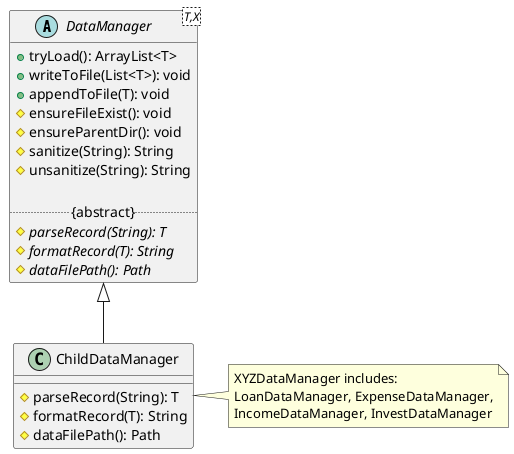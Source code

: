 @startuml
'https://plantuml.com/class-diagram

abstract class DataManager<T,X> {
+ tryLoad(): ArrayList<T>
+ writeToFile(List<T>): void
+ appendToFile(T): void
# ensureFileExist(): void
# ensureParentDir(): void
# sanitize(String): String
# unsanitize(String): String

..{abstract}..
# parseRecord(String): T {abstract}
# formatRecord(T): String {abstract}
# dataFilePath(): Path {abstract}
}

class ChildDataManager {
# parseRecord(String): T
# formatRecord(T): String
# dataFilePath(): Path
}

note right of ChildDataManager: XYZDataManager includes:\nLoanDataManager, ExpenseDataManager,\nIncomeDataManager, InvestDataManager
DataManager <|-- ChildDataManager
@enduml